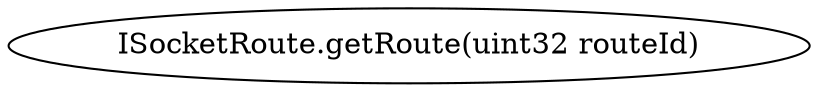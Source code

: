 digraph "" {
	graph [bb="0,0,324.58,36"];
	node [label="\N"];
	"ISocketRoute.getRoute(uint32 routeId)"	 [height=0.5,
		pos="162.29,18",
		width=4.5081];
}
